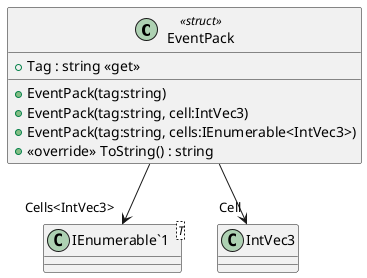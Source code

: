 @startuml
class EventPack <<struct>> {
    + Tag : string <<get>>
    + EventPack(tag:string)
    + EventPack(tag:string, cell:IntVec3)
    + EventPack(tag:string, cells:IEnumerable<IntVec3>)
    + <<override>> ToString() : string
}
class "IEnumerable`1"<T> {
}
EventPack --> "Cell" IntVec3
EventPack --> "Cells<IntVec3>" "IEnumerable`1"
@enduml

